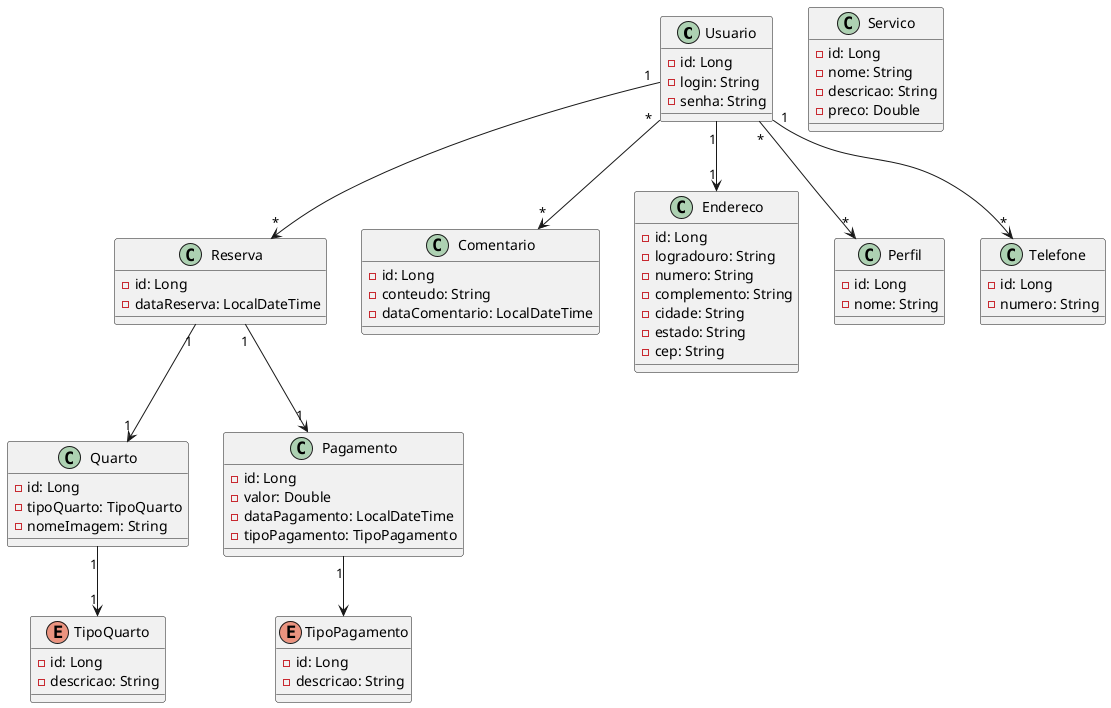@startuml Hotel

class Usuario {
    - id: Long
    - login: String
    - senha: String
}

class Reserva {
    - id: Long
    - dataReserva: LocalDateTime
}

class Quarto {
    - id: Long
    - tipoQuarto: TipoQuarto
    - nomeImagem: String
}

class Pagamento {
    - id: Long
    - valor: Double
    - dataPagamento: LocalDateTime
    - tipoPagamento: TipoPagamento
}

class Comentario {
    - id: Long
    - conteudo: String
    - dataComentario: LocalDateTime
}

class Servico {
    - id: Long
    - nome: String
    - descricao: String
    - preco: Double
}

class Endereco {
    - id: Long
    - logradouro: String
    - numero: String
    - complemento: String
    - cidade: String
    - estado: String
    - cep: String
}

class Perfil {
    - id: Long
    - nome: String
}

enum TipoPagamento {
    - id: Long
    - descricao: String
}

enum TipoQuarto {
    - id: Long
    - descricao: String
}

class Telefone {
    - id: Long
    - numero: String
}

Usuario "1" --> "*" Reserva
Reserva "1" --> "1" Quarto
Reserva "1" --> "1" Pagamento
Usuario "*" --> "*" Comentario
Usuario "1" --> "*" Telefone
Usuario "1" --> "1" Endereco
Usuario "*" --> "*" Perfil
Quarto "1" --> "1" TipoQuarto
Pagamento "1" --> TipoPagamento



@enduml